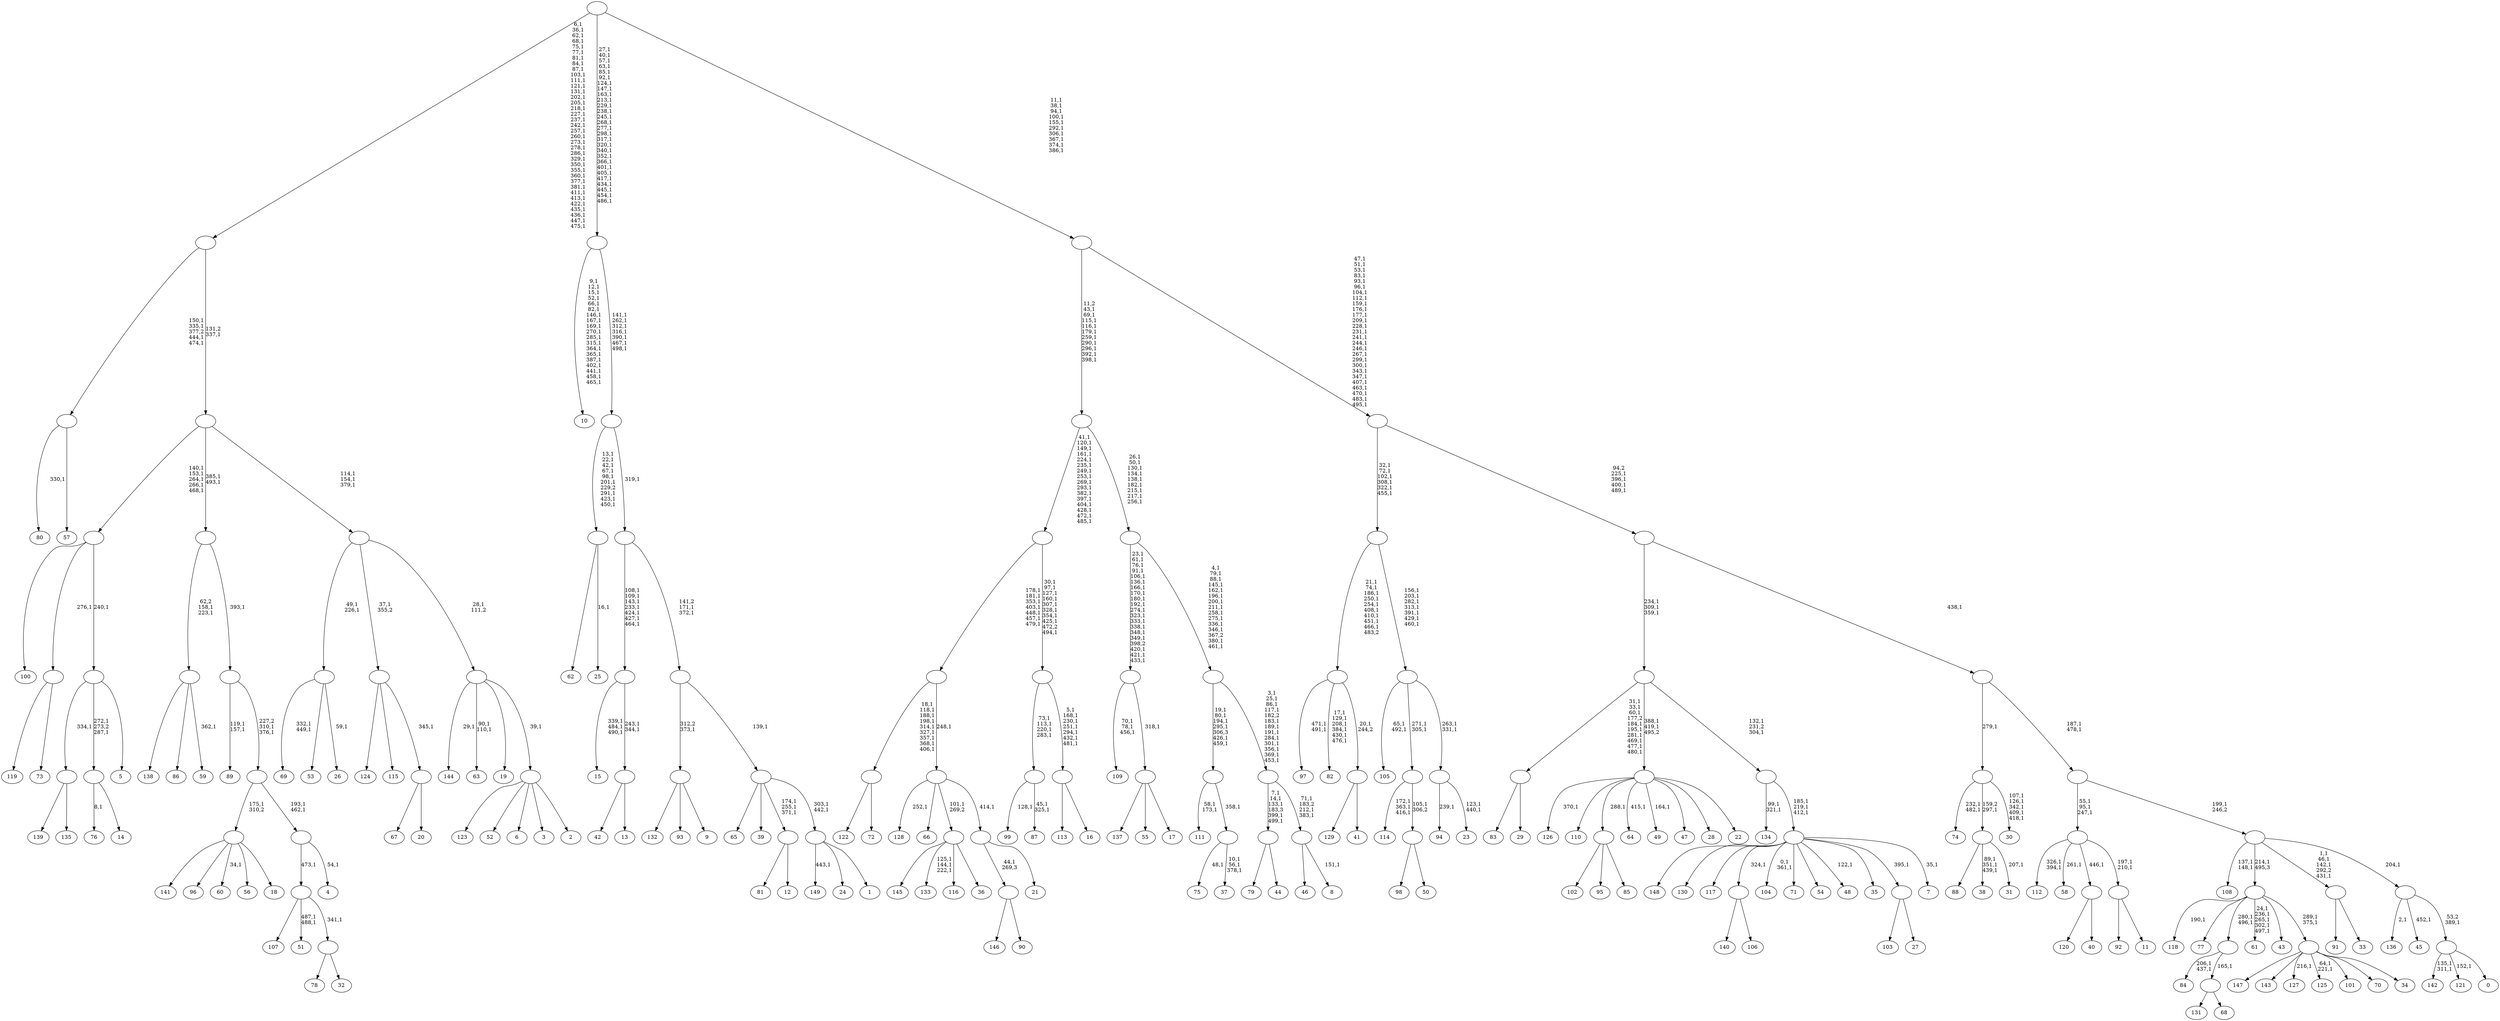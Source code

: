 digraph T {
	650 [label="149"]
	648 [label="148"]
	647 [label="147"]
	646 [label="146"]
	645 [label="145"]
	644 [label="144"]
	642 [label="143"]
	641 [label="142"]
	638 [label="141"]
	637 [label="140"]
	636 [label="139"]
	635 [label="138"]
	634 [label="137"]
	633 [label="136"]
	631 [label="135"]
	630 [label=""]
	629 [label="134"]
	626 [label="133"]
	622 [label="132"]
	621 [label="131"]
	620 [label="130"]
	619 [label="129"]
	618 [label="128"]
	616 [label="127"]
	614 [label="126"]
	612 [label="125"]
	609 [label="124"]
	608 [label="123"]
	607 [label="122"]
	606 [label="121"]
	604 [label="120"]
	603 [label="119"]
	602 [label="118"]
	600 [label="117"]
	599 [label="116"]
	598 [label="115"]
	597 [label="114"]
	593 [label="113"]
	592 [label="112"]
	589 [label="111"]
	586 [label="110"]
	585 [label="109"]
	581 [label="108"]
	578 [label="107"]
	577 [label="106"]
	576 [label=""]
	575 [label="105"]
	572 [label="104"]
	569 [label="103"]
	568 [label="102"]
	567 [label="101"]
	566 [label="100"]
	565 [label="99"]
	563 [label="98"]
	562 [label="97"]
	559 [label="96"]
	558 [label="95"]
	557 [label="94"]
	555 [label="93"]
	554 [label="92"]
	553 [label="91"]
	552 [label="90"]
	551 [label=""]
	550 [label="89"]
	547 [label="88"]
	546 [label="87"]
	543 [label=""]
	539 [label="86"]
	538 [label="85"]
	537 [label=""]
	536 [label="84"]
	533 [label="83"]
	532 [label="82"]
	525 [label="81"]
	524 [label="80"]
	522 [label="79"]
	521 [label="78"]
	520 [label="77"]
	519 [label="76"]
	517 [label="75"]
	515 [label="74"]
	512 [label="73"]
	511 [label=""]
	510 [label="72"]
	509 [label=""]
	500 [label="71"]
	499 [label="70"]
	498 [label="69"]
	495 [label="68"]
	494 [label=""]
	493 [label=""]
	491 [label="67"]
	490 [label="66"]
	489 [label="65"]
	488 [label="64"]
	486 [label="63"]
	483 [label="62"]
	482 [label="61"]
	476 [label="60"]
	474 [label="59"]
	472 [label=""]
	470 [label="58"]
	468 [label="57"]
	467 [label=""]
	463 [label="56"]
	462 [label="55"]
	461 [label="54"]
	460 [label="53"]
	459 [label="52"]
	458 [label="51"]
	455 [label="50"]
	454 [label=""]
	453 [label=""]
	451 [label="49"]
	449 [label="48"]
	447 [label="47"]
	446 [label="46"]
	445 [label="45"]
	443 [label="44"]
	442 [label=""]
	437 [label="43"]
	436 [label="42"]
	435 [label="41"]
	434 [label=""]
	433 [label=""]
	424 [label="40"]
	423 [label=""]
	422 [label="39"]
	421 [label="38"]
	417 [label="37"]
	413 [label=""]
	412 [label=""]
	406 [label="36"]
	405 [label=""]
	404 [label="35"]
	403 [label="34"]
	402 [label=""]
	400 [label=""]
	399 [label="33"]
	398 [label=""]
	394 [label="32"]
	393 [label=""]
	392 [label=""]
	391 [label="31"]
	389 [label=""]
	388 [label="30"]
	382 [label=""]
	381 [label="29"]
	380 [label=""]
	371 [label="28"]
	370 [label="27"]
	369 [label=""]
	368 [label="26"]
	366 [label=""]
	364 [label="25"]
	362 [label=""]
	353 [label="24"]
	352 [label="23"]
	349 [label=""]
	347 [label=""]
	340 [label=""]
	334 [label="22"]
	333 [label=""]
	331 [label="21"]
	330 [label=""]
	329 [label=""]
	328 [label=""]
	321 [label="20"]
	320 [label=""]
	319 [label=""]
	318 [label="19"]
	317 [label="18"]
	316 [label=""]
	315 [label="17"]
	314 [label=""]
	313 [label=""]
	294 [label="16"]
	293 [label=""]
	286 [label=""]
	277 [label=""]
	261 [label="15"]
	257 [label="14"]
	256 [label=""]
	254 [label="13"]
	253 [label=""]
	251 [label=""]
	244 [label="12"]
	243 [label=""]
	240 [label="11"]
	239 [label=""]
	237 [label=""]
	234 [label="10"]
	214 [label="9"]
	213 [label=""]
	212 [label="8"]
	210 [label=""]
	207 [label=""]
	195 [label=""]
	181 [label=""]
	172 [label=""]
	162 [label="7"]
	160 [label=""]
	157 [label=""]
	155 [label=""]
	152 [label="6"]
	151 [label="5"]
	150 [label=""]
	149 [label=""]
	144 [label="4"]
	142 [label=""]
	140 [label=""]
	138 [label=""]
	137 [label=""]
	135 [label="3"]
	134 [label="2"]
	133 [label=""]
	132 [label=""]
	131 [label=""]
	128 [label=""]
	127 [label=""]
	90 [label="1"]
	89 [label=""]
	87 [label=""]
	86 [label=""]
	84 [label=""]
	83 [label=""]
	76 [label=""]
	48 [label="0"]
	47 [label=""]
	46 [label=""]
	45 [label=""]
	44 [label=""]
	42 [label=""]
	41 [label=""]
	37 [label=""]
	10 [label=""]
	0 [label=""]
	630 -> 636 [label=""]
	630 -> 631 [label=""]
	576 -> 637 [label=""]
	576 -> 577 [label=""]
	551 -> 646 [label=""]
	551 -> 552 [label=""]
	543 -> 546 [label="45,1\n325,1"]
	543 -> 565 [label="128,1"]
	537 -> 568 [label=""]
	537 -> 558 [label=""]
	537 -> 538 [label=""]
	511 -> 603 [label=""]
	511 -> 512 [label=""]
	509 -> 607 [label=""]
	509 -> 510 [label=""]
	494 -> 621 [label=""]
	494 -> 495 [label=""]
	493 -> 536 [label="206,1\n437,1"]
	493 -> 494 [label="165,1"]
	472 -> 474 [label="362,1"]
	472 -> 635 [label=""]
	472 -> 539 [label=""]
	467 -> 524 [label="330,1"]
	467 -> 468 [label=""]
	454 -> 563 [label=""]
	454 -> 455 [label=""]
	453 -> 597 [label="172,1\n363,1\n416,1"]
	453 -> 454 [label="105,1\n306,2"]
	442 -> 522 [label=""]
	442 -> 443 [label=""]
	434 -> 619 [label=""]
	434 -> 435 [label=""]
	433 -> 532 [label="17,1\n129,1\n208,1\n384,1\n430,1\n476,1"]
	433 -> 562 [label="471,1\n491,1"]
	433 -> 434 [label="20,1\n244,2"]
	423 -> 604 [label=""]
	423 -> 424 [label=""]
	413 -> 417 [label="10,1\n56,1\n378,1"]
	413 -> 517 [label="48,1"]
	412 -> 589 [label="58,1\n173,1"]
	412 -> 413 [label="358,1"]
	405 -> 626 [label="125,1\n144,1\n222,1"]
	405 -> 645 [label=""]
	405 -> 599 [label=""]
	405 -> 406 [label=""]
	402 -> 612 [label="64,1\n221,1"]
	402 -> 616 [label="216,1"]
	402 -> 647 [label=""]
	402 -> 642 [label=""]
	402 -> 567 [label=""]
	402 -> 499 [label=""]
	402 -> 403 [label=""]
	400 -> 402 [label="289,1\n375,1"]
	400 -> 482 [label="24,1\n236,1\n265,1\n302,1\n497,1"]
	400 -> 493 [label="280,1\n496,1"]
	400 -> 602 [label="190,1"]
	400 -> 520 [label=""]
	400 -> 437 [label=""]
	398 -> 553 [label=""]
	398 -> 399 [label=""]
	393 -> 521 [label=""]
	393 -> 394 [label=""]
	392 -> 458 [label="487,1\n488,1"]
	392 -> 578 [label=""]
	392 -> 393 [label="341,1"]
	389 -> 391 [label="207,1"]
	389 -> 421 [label="89,1\n351,1\n439,1"]
	389 -> 547 [label=""]
	382 -> 388 [label="107,1\n126,1\n342,1\n409,1\n418,1"]
	382 -> 515 [label="232,1\n482,1"]
	382 -> 389 [label="159,2\n297,1"]
	380 -> 533 [label=""]
	380 -> 381 [label=""]
	369 -> 569 [label=""]
	369 -> 370 [label=""]
	366 -> 368 [label="59,1"]
	366 -> 498 [label="332,1\n449,1"]
	366 -> 460 [label=""]
	362 -> 364 [label="16,1"]
	362 -> 483 [label=""]
	349 -> 352 [label="123,1\n440,1"]
	349 -> 557 [label="239,1"]
	347 -> 349 [label="263,1\n331,1"]
	347 -> 453 [label="271,1\n305,1"]
	347 -> 575 [label="65,1\n492,1"]
	340 -> 347 [label="156,1\n203,1\n282,1\n313,1\n391,1\n429,1\n460,1"]
	340 -> 433 [label="21,1\n74,1\n186,1\n250,1\n254,1\n408,1\n410,1\n451,1\n466,1\n483,2"]
	333 -> 451 [label="164,1"]
	333 -> 488 [label="415,1"]
	333 -> 614 [label="370,1"]
	333 -> 586 [label=""]
	333 -> 537 [label="288,1"]
	333 -> 447 [label=""]
	333 -> 371 [label=""]
	333 -> 334 [label=""]
	330 -> 551 [label="44,1\n269,3"]
	330 -> 331 [label=""]
	329 -> 618 [label="252,1"]
	329 -> 490 [label=""]
	329 -> 405 [label="101,1\n269,2"]
	329 -> 330 [label="414,1"]
	328 -> 509 [label="18,1\n118,1\n188,1\n198,1\n314,1\n327,1\n357,1\n368,1\n406,1"]
	328 -> 329 [label="248,1"]
	320 -> 491 [label=""]
	320 -> 321 [label=""]
	319 -> 609 [label=""]
	319 -> 598 [label=""]
	319 -> 320 [label="345,1"]
	316 -> 476 [label="34,1"]
	316 -> 638 [label=""]
	316 -> 559 [label=""]
	316 -> 463 [label=""]
	316 -> 317 [label=""]
	314 -> 634 [label=""]
	314 -> 462 [label=""]
	314 -> 315 [label=""]
	313 -> 585 [label="70,1\n78,1\n456,1"]
	313 -> 314 [label="318,1"]
	293 -> 593 [label=""]
	293 -> 294 [label=""]
	286 -> 293 [label="5,1\n168,1\n230,1\n251,1\n294,1\n432,1\n481,1"]
	286 -> 543 [label="73,1\n113,1\n220,1\n283,1"]
	277 -> 286 [label="30,1\n97,1\n127,1\n160,1\n307,1\n328,1\n354,1\n425,1\n472,2\n494,1"]
	277 -> 328 [label="178,1\n181,1\n353,1\n403,1\n448,1\n457,1\n479,1"]
	256 -> 519 [label="8,1"]
	256 -> 257 [label=""]
	253 -> 436 [label=""]
	253 -> 254 [label=""]
	251 -> 253 [label="243,1\n344,1"]
	251 -> 261 [label="339,1\n484,1\n490,1"]
	243 -> 525 [label=""]
	243 -> 244 [label=""]
	239 -> 554 [label=""]
	239 -> 240 [label=""]
	237 -> 239 [label="197,1\n210,1"]
	237 -> 470 [label="261,1"]
	237 -> 592 [label="326,1\n394,1"]
	237 -> 423 [label="446,1"]
	213 -> 622 [label=""]
	213 -> 555 [label=""]
	213 -> 214 [label=""]
	210 -> 212 [label="151,1"]
	210 -> 446 [label=""]
	207 -> 210 [label="71,1\n183,2\n212,1\n383,1"]
	207 -> 442 [label="7,1\n14,1\n133,1\n183,3\n399,1\n499,1"]
	195 -> 207 [label="3,1\n25,1\n86,1\n117,1\n182,2\n183,1\n189,1\n191,1\n284,1\n301,1\n356,1\n369,1\n453,1"]
	195 -> 412 [label="19,1\n80,1\n194,1\n295,1\n306,3\n426,1\n459,1"]
	181 -> 195 [label="4,1\n79,1\n88,1\n145,1\n162,1\n196,1\n200,1\n211,1\n258,1\n275,1\n336,1\n346,1\n367,2\n380,1\n461,1"]
	181 -> 313 [label="23,1\n61,1\n76,1\n91,1\n106,1\n136,1\n166,1\n170,1\n180,1\n192,1\n274,1\n323,1\n333,1\n338,1\n348,1\n349,1\n398,2\n420,1\n421,1\n433,1"]
	172 -> 181 [label="26,1\n50,1\n130,1\n134,1\n138,1\n182,1\n215,1\n217,1\n256,1"]
	172 -> 277 [label="41,1\n120,1\n149,1\n161,1\n224,1\n235,1\n249,1\n253,1\n269,1\n293,1\n382,1\n397,1\n404,1\n428,1\n472,1\n485,1"]
	160 -> 162 [label="35,1"]
	160 -> 449 [label="122,1"]
	160 -> 572 [label="0,1\n361,1"]
	160 -> 648 [label=""]
	160 -> 620 [label=""]
	160 -> 600 [label=""]
	160 -> 576 [label="324,1"]
	160 -> 500 [label=""]
	160 -> 461 [label=""]
	160 -> 404 [label=""]
	160 -> 369 [label="395,1"]
	157 -> 160 [label="185,1\n219,1\n412,1"]
	157 -> 629 [label="99,1\n321,1"]
	155 -> 157 [label="132,1\n231,2\n304,1"]
	155 -> 333 [label="388,1\n419,1\n495,2"]
	155 -> 380 [label="31,1\n33,1\n60,1\n177,2\n184,1\n195,1\n281,1\n469,1\n477,1\n480,1"]
	150 -> 256 [label="272,1\n273,2\n287,1"]
	150 -> 630 [label="334,1"]
	150 -> 151 [label=""]
	149 -> 566 [label=""]
	149 -> 511 [label="276,1"]
	149 -> 150 [label="240,1"]
	142 -> 144 [label="54,1"]
	142 -> 392 [label="473,1"]
	140 -> 142 [label="193,1\n462,1"]
	140 -> 316 [label="175,1\n310,2"]
	138 -> 140 [label="227,2\n310,1\n376,1"]
	138 -> 550 [label="119,1\n157,1"]
	137 -> 472 [label="62,2\n158,1\n223,1"]
	137 -> 138 [label="393,1"]
	133 -> 608 [label=""]
	133 -> 459 [label=""]
	133 -> 152 [label=""]
	133 -> 135 [label=""]
	133 -> 134 [label=""]
	132 -> 486 [label="90,1\n110,1"]
	132 -> 644 [label="29,1"]
	132 -> 318 [label=""]
	132 -> 133 [label="39,1"]
	131 -> 366 [label="49,1\n226,1"]
	131 -> 319 [label="37,1\n355,2"]
	131 -> 132 [label="28,1\n111,2"]
	128 -> 131 [label="114,1\n154,1\n379,1"]
	128 -> 137 [label="385,1\n493,1"]
	128 -> 149 [label="140,1\n153,1\n264,1\n266,1\n468,1"]
	127 -> 467 [label="150,1\n335,1\n377,2\n444,1\n474,1"]
	127 -> 128 [label="131,2\n337,1"]
	89 -> 650 [label="443,1"]
	89 -> 353 [label=""]
	89 -> 90 [label=""]
	87 -> 89 [label="303,1\n442,1"]
	87 -> 243 [label="174,1\n255,1\n371,1"]
	87 -> 489 [label=""]
	87 -> 422 [label=""]
	86 -> 213 [label="312,2\n373,1"]
	86 -> 87 [label="139,1"]
	84 -> 86 [label="141,2\n171,1\n372,1"]
	84 -> 251 [label="108,1\n109,1\n143,1\n233,1\n424,1\n427,1\n464,1"]
	83 -> 362 [label="13,1\n22,1\n42,1\n67,1\n98,1\n201,1\n229,2\n291,1\n423,1\n450,1"]
	83 -> 84 [label="319,1"]
	76 -> 83 [label="141,1\n262,1\n312,1\n316,1\n390,1\n467,1\n498,1"]
	76 -> 234 [label="9,1\n12,1\n15,1\n52,1\n66,1\n82,1\n146,1\n167,1\n169,1\n270,1\n285,1\n315,1\n364,1\n365,1\n387,1\n402,1\n441,1\n458,1\n465,1"]
	47 -> 606 [label="152,1"]
	47 -> 641 [label="135,1\n311,1"]
	47 -> 48 [label=""]
	46 -> 445 [label="452,1"]
	46 -> 633 [label="2,1"]
	46 -> 47 [label="53,2\n389,1"]
	45 -> 398 [label="1,1\n46,1\n142,1\n292,2\n431,1"]
	45 -> 581 [label="137,1\n148,1"]
	45 -> 400 [label="214,1\n495,3"]
	45 -> 46 [label="204,1"]
	44 -> 237 [label="55,1\n95,1\n247,1"]
	44 -> 45 [label="199,1\n246,2"]
	42 -> 44 [label="187,1\n478,1"]
	42 -> 382 [label="279,1"]
	41 -> 155 [label="234,1\n309,1\n359,1"]
	41 -> 42 [label="438,1"]
	37 -> 41 [label="94,2\n225,1\n396,1\n400,1\n489,1"]
	37 -> 340 [label="32,1\n72,1\n102,1\n308,1\n322,1\n455,1"]
	10 -> 37 [label="47,1\n51,1\n53,1\n83,1\n93,1\n96,1\n104,1\n112,1\n159,1\n176,1\n177,1\n209,1\n228,1\n231,1\n241,1\n244,1\n246,1\n267,1\n299,1\n300,1\n343,1\n347,1\n407,1\n463,1\n470,1\n483,1\n495,1"]
	10 -> 172 [label="11,2\n43,1\n69,1\n115,1\n116,1\n179,1\n259,1\n290,1\n296,1\n392,1\n398,1"]
	0 -> 10 [label="11,1\n38,1\n94,1\n100,1\n155,1\n292,1\n306,1\n367,1\n374,1\n386,1"]
	0 -> 76 [label="27,1\n40,1\n57,1\n63,1\n85,1\n92,1\n124,1\n147,1\n163,1\n213,1\n229,1\n238,1\n245,1\n268,1\n277,1\n298,1\n317,1\n320,1\n340,1\n352,1\n366,1\n401,1\n405,1\n417,1\n434,1\n445,1\n454,1\n486,1"]
	0 -> 127 [label="6,1\n36,1\n62,1\n68,1\n75,1\n77,1\n81,1\n84,1\n87,1\n103,1\n111,1\n121,1\n131,1\n202,1\n205,1\n218,1\n227,1\n237,1\n242,1\n257,1\n260,1\n273,1\n278,1\n286,1\n329,1\n350,1\n355,1\n360,1\n377,1\n381,1\n411,1\n413,1\n422,1\n435,1\n436,1\n447,1\n475,1"]
}

